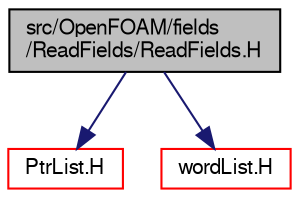 digraph "src/OpenFOAM/fields/ReadFields/ReadFields.H"
{
  bgcolor="transparent";
  edge [fontname="FreeSans",fontsize="10",labelfontname="FreeSans",labelfontsize="10"];
  node [fontname="FreeSans",fontsize="10",shape=record];
  Node1 [label="src/OpenFOAM/fields\l/ReadFields/ReadFields.H",height=0.2,width=0.4,color="black", fillcolor="grey75", style="filled" fontcolor="black"];
  Node1 -> Node2 [color="midnightblue",fontsize="10",style="solid",fontname="FreeSans"];
  Node2 [label="PtrList.H",height=0.2,width=0.4,color="red",URL="$a07196.html"];
  Node1 -> Node3 [color="midnightblue",fontsize="10",style="solid",fontname="FreeSans"];
  Node3 [label="wordList.H",height=0.2,width=0.4,color="red",URL="$a08511.html"];
}
